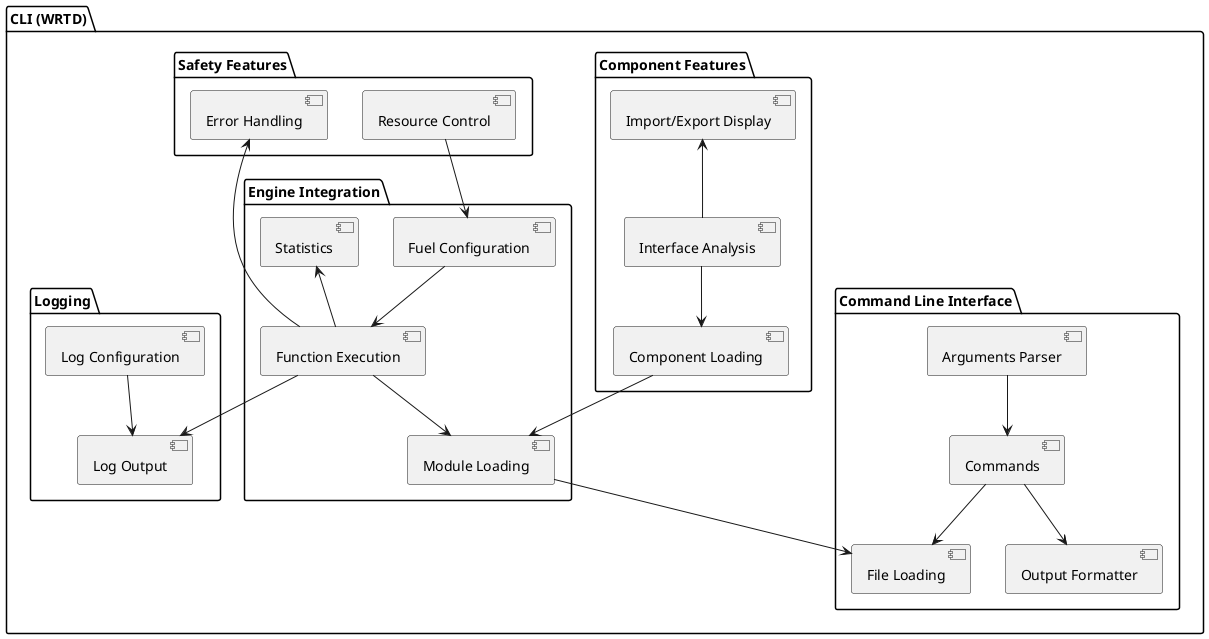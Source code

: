 @startuml

package "CLI (WRTD)" {
  package "Command Line Interface" {
    [Arguments Parser] as ArgParser
    [Commands] as Commands
    [File Loading] as FileLoad
    [Output Formatter] as Output
    
    ArgParser --> Commands
    Commands --> FileLoad
    Commands --> Output
  }
  
  package "Engine Integration" {
    [Module Loading] as ModLoad
    [Function Execution] as FuncExec
    [Fuel Configuration] as FuelConfig
    [Statistics] as Stats
    
    ModLoad --> FileLoad
    FuncExec --> ModLoad
    FuelConfig --> FuncExec
    Stats <-- FuncExec
  }
  
  package "Component Features" {
    [Component Loading] as CompLoad
    [Interface Analysis] as IntAnalysis
    [Import/Export Display] as ImpExpDisplay
    
    CompLoad --> ModLoad
    IntAnalysis --> CompLoad
    ImpExpDisplay <-- IntAnalysis
  }
  
  package "Logging" {
    [Log Configuration] as LogConfig
    [Log Output] as LogOutput
    
    LogConfig --> LogOutput
    FuncExec --> LogOutput
  }
  
  package "Safety Features" {
    [Resource Control] as ResControl
    [Error Handling] as ErrHandling
    
    ResControl --> FuelConfig
    ErrHandling <-- FuncExec
  }
}

@enduml 